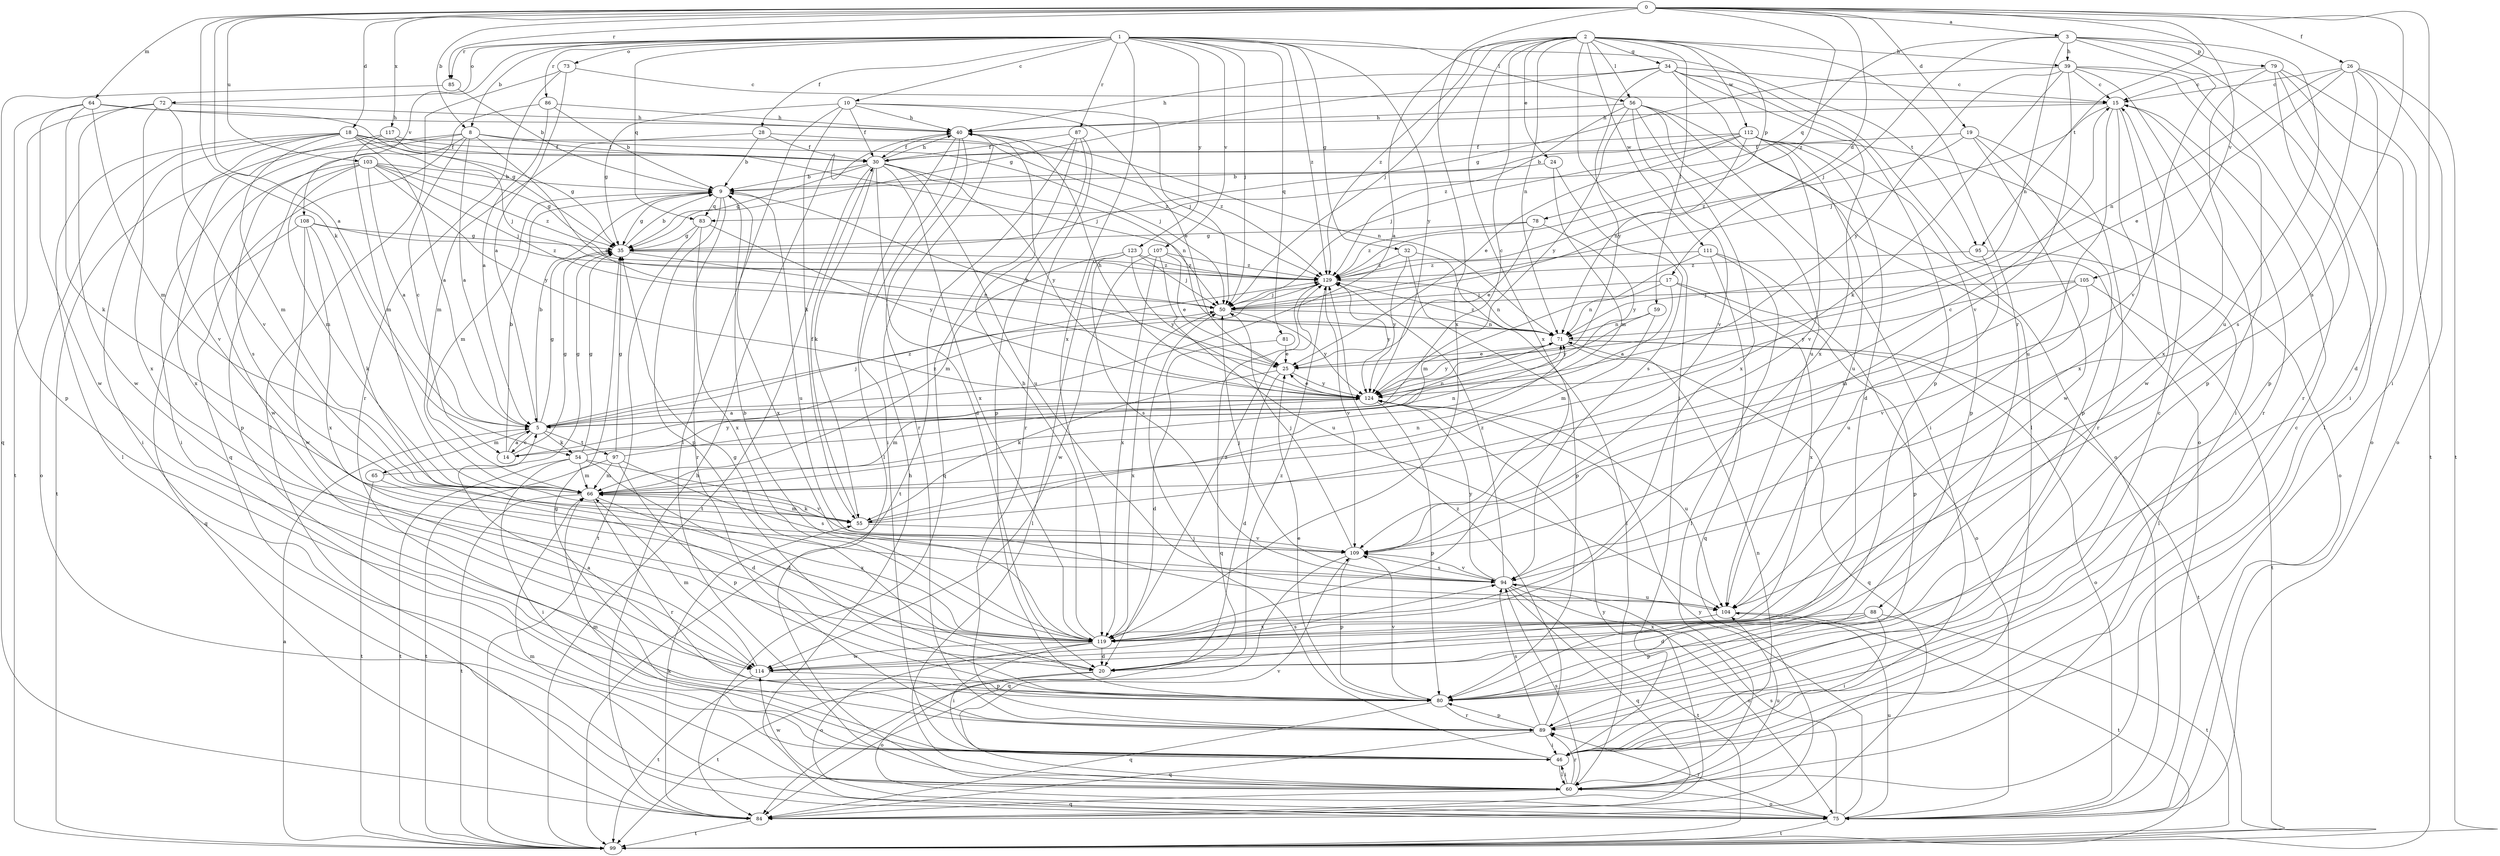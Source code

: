 strict digraph  {
0;
1;
2;
3;
5;
8;
9;
10;
14;
15;
17;
18;
19;
20;
24;
25;
26;
28;
30;
32;
34;
35;
39;
40;
46;
50;
54;
55;
56;
59;
60;
64;
65;
66;
71;
72;
73;
75;
78;
79;
80;
81;
83;
84;
85;
86;
87;
88;
89;
94;
95;
97;
99;
103;
104;
105;
107;
108;
109;
111;
112;
114;
117;
119;
123;
124;
129;
0 -> 3  [label=a];
0 -> 5  [label=a];
0 -> 8  [label=b];
0 -> 17  [label=d];
0 -> 18  [label=d];
0 -> 19  [label=d];
0 -> 26  [label=f];
0 -> 46  [label=i];
0 -> 54  [label=k];
0 -> 64  [label=m];
0 -> 85  [label=r];
0 -> 94  [label=s];
0 -> 95  [label=t];
0 -> 103  [label=u];
0 -> 105  [label=v];
0 -> 117  [label=x];
0 -> 119  [label=x];
0 -> 129  [label=z];
1 -> 8  [label=b];
1 -> 10  [label=c];
1 -> 28  [label=f];
1 -> 32  [label=g];
1 -> 50  [label=j];
1 -> 56  [label=l];
1 -> 72  [label=o];
1 -> 73  [label=o];
1 -> 81  [label=q];
1 -> 83  [label=q];
1 -> 85  [label=r];
1 -> 86  [label=r];
1 -> 87  [label=r];
1 -> 95  [label=t];
1 -> 107  [label=v];
1 -> 108  [label=v];
1 -> 119  [label=x];
1 -> 123  [label=y];
1 -> 124  [label=y];
1 -> 129  [label=z];
2 -> 5  [label=a];
2 -> 14  [label=c];
2 -> 24  [label=e];
2 -> 34  [label=g];
2 -> 39  [label=h];
2 -> 46  [label=i];
2 -> 50  [label=j];
2 -> 56  [label=l];
2 -> 59  [label=l];
2 -> 71  [label=n];
2 -> 78  [label=p];
2 -> 88  [label=r];
2 -> 111  [label=w];
2 -> 112  [label=w];
2 -> 119  [label=x];
2 -> 129  [label=z];
3 -> 39  [label=h];
3 -> 46  [label=i];
3 -> 50  [label=j];
3 -> 71  [label=n];
3 -> 79  [label=p];
3 -> 83  [label=q];
3 -> 104  [label=u];
3 -> 109  [label=v];
5 -> 9  [label=b];
5 -> 14  [label=c];
5 -> 35  [label=g];
5 -> 50  [label=j];
5 -> 54  [label=k];
5 -> 65  [label=m];
5 -> 71  [label=n];
5 -> 97  [label=t];
5 -> 129  [label=z];
8 -> 5  [label=a];
8 -> 14  [label=c];
8 -> 25  [label=e];
8 -> 30  [label=f];
8 -> 46  [label=i];
8 -> 50  [label=j];
8 -> 94  [label=s];
8 -> 99  [label=t];
9 -> 35  [label=g];
9 -> 66  [label=m];
9 -> 80  [label=p];
9 -> 83  [label=q];
9 -> 89  [label=r];
9 -> 104  [label=u];
9 -> 119  [label=x];
10 -> 25  [label=e];
10 -> 30  [label=f];
10 -> 35  [label=g];
10 -> 40  [label=h];
10 -> 50  [label=j];
10 -> 55  [label=k];
10 -> 60  [label=l];
14 -> 5  [label=a];
14 -> 9  [label=b];
14 -> 35  [label=g];
14 -> 129  [label=z];
15 -> 40  [label=h];
15 -> 50  [label=j];
15 -> 89  [label=r];
15 -> 104  [label=u];
15 -> 114  [label=w];
15 -> 119  [label=x];
17 -> 5  [label=a];
17 -> 50  [label=j];
17 -> 71  [label=n];
17 -> 80  [label=p];
17 -> 119  [label=x];
18 -> 5  [label=a];
18 -> 30  [label=f];
18 -> 35  [label=g];
18 -> 46  [label=i];
18 -> 50  [label=j];
18 -> 60  [label=l];
18 -> 66  [label=m];
18 -> 75  [label=o];
18 -> 109  [label=v];
18 -> 129  [label=z];
19 -> 30  [label=f];
19 -> 80  [label=p];
19 -> 89  [label=r];
19 -> 114  [label=w];
19 -> 129  [label=z];
20 -> 35  [label=g];
20 -> 75  [label=o];
20 -> 99  [label=t];
20 -> 129  [label=z];
24 -> 9  [label=b];
24 -> 66  [label=m];
24 -> 94  [label=s];
25 -> 9  [label=b];
25 -> 20  [label=d];
25 -> 55  [label=k];
25 -> 124  [label=y];
26 -> 15  [label=c];
26 -> 20  [label=d];
26 -> 25  [label=e];
26 -> 71  [label=n];
26 -> 75  [label=o];
26 -> 94  [label=s];
26 -> 99  [label=t];
28 -> 9  [label=b];
28 -> 30  [label=f];
28 -> 66  [label=m];
28 -> 129  [label=z];
30 -> 9  [label=b];
30 -> 20  [label=d];
30 -> 35  [label=g];
30 -> 40  [label=h];
30 -> 55  [label=k];
30 -> 71  [label=n];
30 -> 99  [label=t];
30 -> 104  [label=u];
30 -> 119  [label=x];
30 -> 124  [label=y];
32 -> 60  [label=l];
32 -> 80  [label=p];
32 -> 124  [label=y];
32 -> 129  [label=z];
34 -> 15  [label=c];
34 -> 35  [label=g];
34 -> 40  [label=h];
34 -> 60  [label=l];
34 -> 75  [label=o];
34 -> 80  [label=p];
34 -> 119  [label=x];
34 -> 124  [label=y];
35 -> 9  [label=b];
35 -> 71  [label=n];
35 -> 129  [label=z];
39 -> 15  [label=c];
39 -> 35  [label=g];
39 -> 46  [label=i];
39 -> 55  [label=k];
39 -> 80  [label=p];
39 -> 89  [label=r];
39 -> 109  [label=v];
39 -> 124  [label=y];
40 -> 30  [label=f];
40 -> 46  [label=i];
40 -> 60  [label=l];
40 -> 71  [label=n];
40 -> 89  [label=r];
46 -> 15  [label=c];
46 -> 35  [label=g];
46 -> 50  [label=j];
46 -> 60  [label=l];
46 -> 66  [label=m];
46 -> 71  [label=n];
50 -> 71  [label=n];
50 -> 119  [label=x];
50 -> 124  [label=y];
54 -> 20  [label=d];
54 -> 35  [label=g];
54 -> 46  [label=i];
54 -> 66  [label=m];
54 -> 99  [label=t];
54 -> 109  [label=v];
54 -> 124  [label=y];
55 -> 15  [label=c];
55 -> 30  [label=f];
55 -> 66  [label=m];
55 -> 71  [label=n];
55 -> 109  [label=v];
56 -> 40  [label=h];
56 -> 46  [label=i];
56 -> 75  [label=o];
56 -> 104  [label=u];
56 -> 109  [label=v];
56 -> 119  [label=x];
56 -> 124  [label=y];
56 -> 129  [label=z];
59 -> 66  [label=m];
59 -> 71  [label=n];
59 -> 124  [label=y];
60 -> 46  [label=i];
60 -> 75  [label=o];
60 -> 84  [label=q];
60 -> 89  [label=r];
60 -> 94  [label=s];
60 -> 104  [label=u];
60 -> 109  [label=v];
60 -> 114  [label=w];
64 -> 35  [label=g];
64 -> 40  [label=h];
64 -> 55  [label=k];
64 -> 66  [label=m];
64 -> 80  [label=p];
64 -> 114  [label=w];
65 -> 20  [label=d];
65 -> 35  [label=g];
65 -> 99  [label=t];
66 -> 55  [label=k];
66 -> 89  [label=r];
66 -> 99  [label=t];
66 -> 119  [label=x];
71 -> 25  [label=e];
71 -> 75  [label=o];
71 -> 84  [label=q];
71 -> 99  [label=t];
71 -> 124  [label=y];
71 -> 129  [label=z];
72 -> 40  [label=h];
72 -> 99  [label=t];
72 -> 109  [label=v];
72 -> 114  [label=w];
72 -> 119  [label=x];
73 -> 5  [label=a];
73 -> 15  [label=c];
73 -> 60  [label=l];
73 -> 89  [label=r];
75 -> 40  [label=h];
75 -> 66  [label=m];
75 -> 89  [label=r];
75 -> 94  [label=s];
75 -> 99  [label=t];
75 -> 104  [label=u];
75 -> 124  [label=y];
78 -> 25  [label=e];
78 -> 35  [label=g];
78 -> 124  [label=y];
78 -> 129  [label=z];
79 -> 15  [label=c];
79 -> 60  [label=l];
79 -> 75  [label=o];
79 -> 80  [label=p];
79 -> 99  [label=t];
79 -> 119  [label=x];
80 -> 5  [label=a];
80 -> 25  [label=e];
80 -> 84  [label=q];
80 -> 89  [label=r];
80 -> 109  [label=v];
81 -> 20  [label=d];
81 -> 25  [label=e];
83 -> 35  [label=g];
83 -> 99  [label=t];
83 -> 119  [label=x];
83 -> 124  [label=y];
84 -> 40  [label=h];
84 -> 55  [label=k];
84 -> 99  [label=t];
84 -> 124  [label=y];
85 -> 9  [label=b];
85 -> 84  [label=q];
86 -> 5  [label=a];
86 -> 9  [label=b];
86 -> 40  [label=h];
86 -> 84  [label=q];
87 -> 30  [label=f];
87 -> 80  [label=p];
87 -> 84  [label=q];
87 -> 89  [label=r];
87 -> 99  [label=t];
88 -> 20  [label=d];
88 -> 46  [label=i];
88 -> 80  [label=p];
88 -> 99  [label=t];
88 -> 119  [label=x];
89 -> 15  [label=c];
89 -> 46  [label=i];
89 -> 80  [label=p];
89 -> 84  [label=q];
89 -> 94  [label=s];
89 -> 129  [label=z];
94 -> 50  [label=j];
94 -> 75  [label=o];
94 -> 84  [label=q];
94 -> 99  [label=t];
94 -> 104  [label=u];
94 -> 109  [label=v];
94 -> 124  [label=y];
94 -> 129  [label=z];
95 -> 60  [label=l];
95 -> 104  [label=u];
95 -> 129  [label=z];
97 -> 35  [label=g];
97 -> 66  [label=m];
97 -> 71  [label=n];
97 -> 80  [label=p];
97 -> 94  [label=s];
97 -> 99  [label=t];
99 -> 5  [label=a];
103 -> 5  [label=a];
103 -> 9  [label=b];
103 -> 35  [label=g];
103 -> 50  [label=j];
103 -> 66  [label=m];
103 -> 80  [label=p];
103 -> 114  [label=w];
103 -> 124  [label=y];
103 -> 129  [label=z];
104 -> 99  [label=t];
104 -> 119  [label=x];
105 -> 50  [label=j];
105 -> 66  [label=m];
105 -> 99  [label=t];
105 -> 109  [label=v];
105 -> 124  [label=y];
107 -> 25  [label=e];
107 -> 104  [label=u];
107 -> 114  [label=w];
107 -> 119  [label=x];
107 -> 129  [label=z];
108 -> 35  [label=g];
108 -> 55  [label=k];
108 -> 84  [label=q];
108 -> 114  [label=w];
108 -> 119  [label=x];
108 -> 129  [label=z];
109 -> 50  [label=j];
109 -> 80  [label=p];
109 -> 84  [label=q];
109 -> 94  [label=s];
111 -> 60  [label=l];
111 -> 66  [label=m];
111 -> 75  [label=o];
111 -> 84  [label=q];
111 -> 129  [label=z];
112 -> 9  [label=b];
112 -> 20  [label=d];
112 -> 25  [label=e];
112 -> 30  [label=f];
112 -> 50  [label=j];
112 -> 71  [label=n];
112 -> 75  [label=o];
112 -> 80  [label=p];
112 -> 104  [label=u];
112 -> 109  [label=v];
114 -> 66  [label=m];
114 -> 80  [label=p];
114 -> 94  [label=s];
114 -> 99  [label=t];
117 -> 30  [label=f];
117 -> 50  [label=j];
117 -> 66  [label=m];
117 -> 119  [label=x];
119 -> 9  [label=b];
119 -> 20  [label=d];
119 -> 40  [label=h];
119 -> 46  [label=i];
119 -> 75  [label=o];
119 -> 114  [label=w];
119 -> 129  [label=z];
123 -> 50  [label=j];
123 -> 60  [label=l];
123 -> 66  [label=m];
123 -> 94  [label=s];
123 -> 124  [label=y];
123 -> 129  [label=z];
124 -> 5  [label=a];
124 -> 25  [label=e];
124 -> 40  [label=h];
124 -> 66  [label=m];
124 -> 80  [label=p];
124 -> 104  [label=u];
129 -> 50  [label=j];
129 -> 71  [label=n];
129 -> 84  [label=q];
129 -> 109  [label=v];
129 -> 124  [label=y];
}
